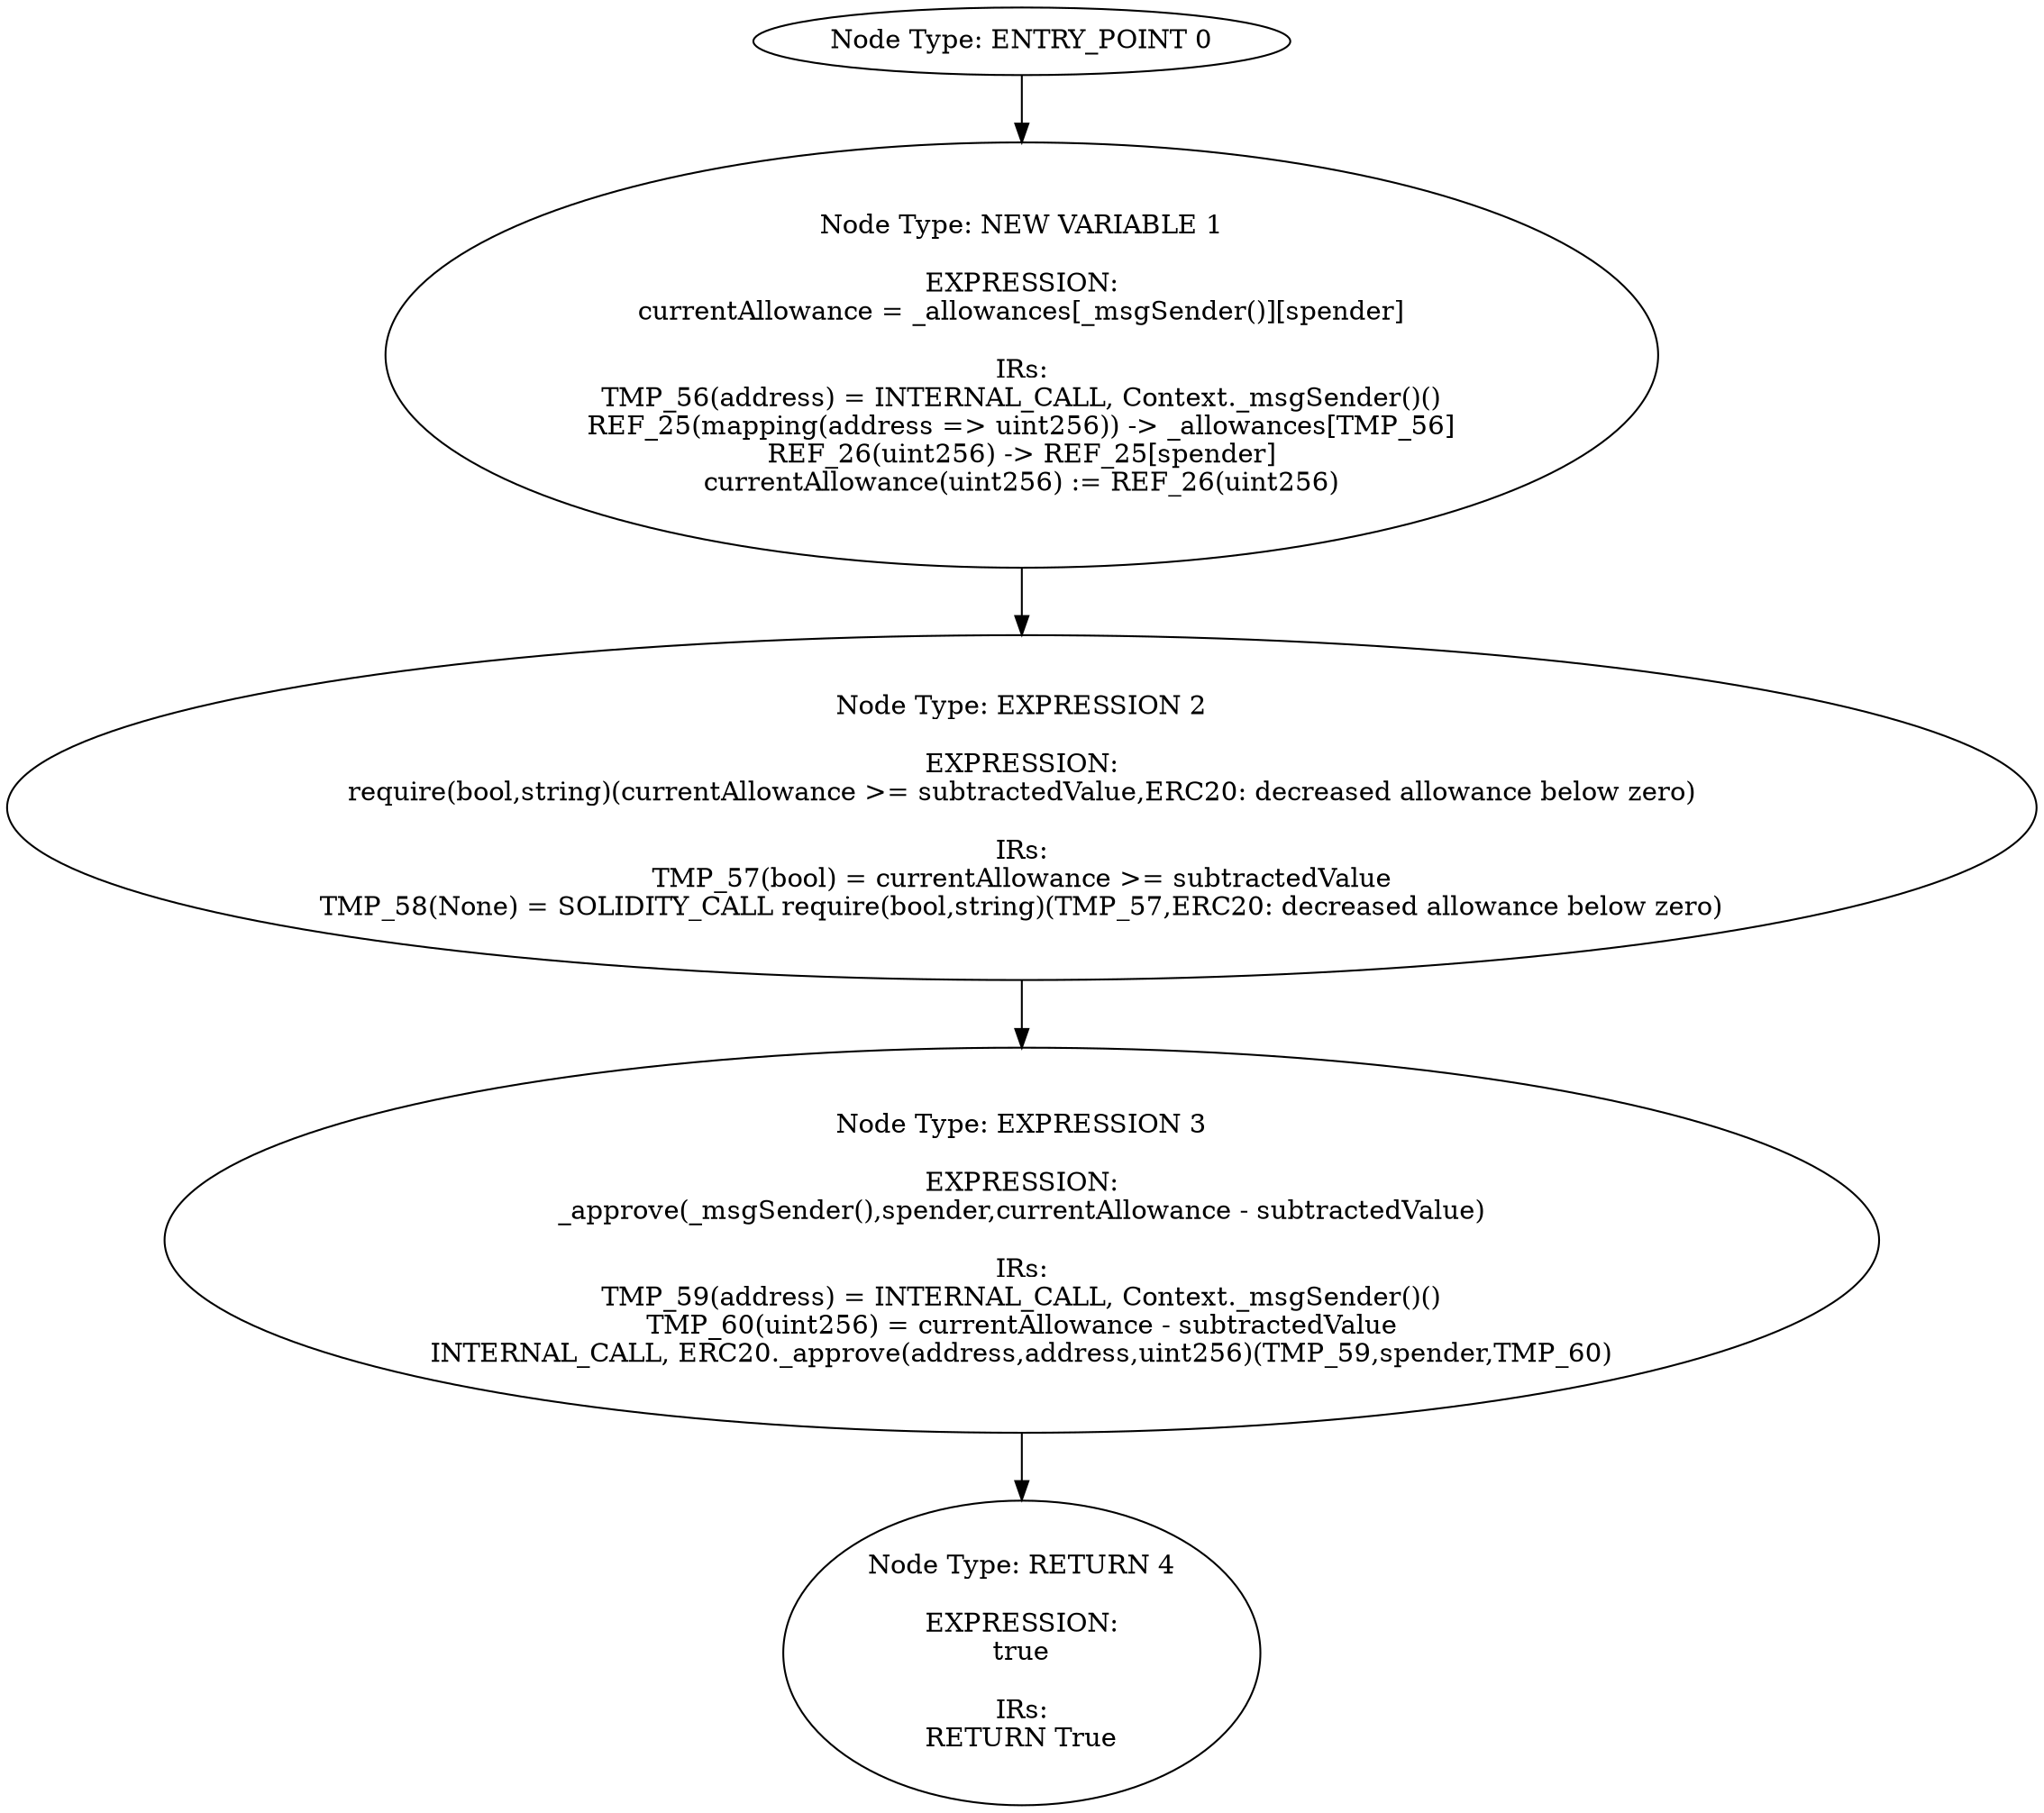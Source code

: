 digraph{
0[label="Node Type: ENTRY_POINT 0
"];
0->1;
1[label="Node Type: NEW VARIABLE 1

EXPRESSION:
currentAllowance = _allowances[_msgSender()][spender]

IRs:
TMP_56(address) = INTERNAL_CALL, Context._msgSender()()
REF_25(mapping(address => uint256)) -> _allowances[TMP_56]
REF_26(uint256) -> REF_25[spender]
currentAllowance(uint256) := REF_26(uint256)"];
1->2;
2[label="Node Type: EXPRESSION 2

EXPRESSION:
require(bool,string)(currentAllowance >= subtractedValue,ERC20: decreased allowance below zero)

IRs:
TMP_57(bool) = currentAllowance >= subtractedValue
TMP_58(None) = SOLIDITY_CALL require(bool,string)(TMP_57,ERC20: decreased allowance below zero)"];
2->3;
3[label="Node Type: EXPRESSION 3

EXPRESSION:
_approve(_msgSender(),spender,currentAllowance - subtractedValue)

IRs:
TMP_59(address) = INTERNAL_CALL, Context._msgSender()()
TMP_60(uint256) = currentAllowance - subtractedValue
INTERNAL_CALL, ERC20._approve(address,address,uint256)(TMP_59,spender,TMP_60)"];
3->4;
4[label="Node Type: RETURN 4

EXPRESSION:
true

IRs:
RETURN True"];
}
